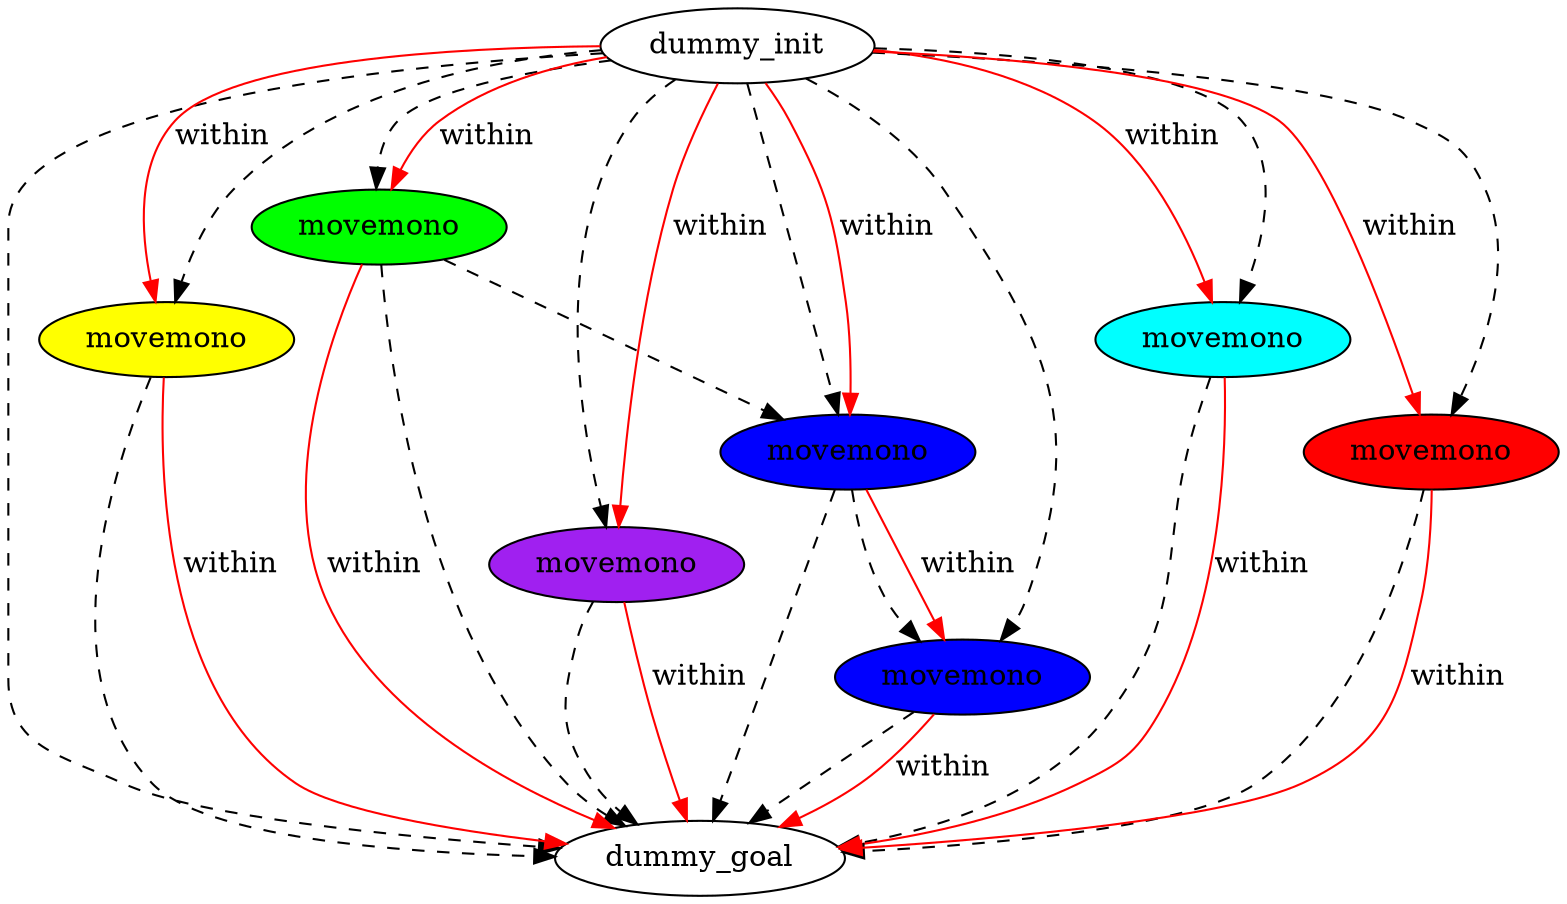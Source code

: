 digraph {
	"c1558519-8b1b-5ec0-06b7-6b7b80ebc316" [label=dummy_init fillcolor=white style=filled]
	"ea5a50d2-d726-9502-76e8-8c10cfe1493a" [label=dummy_goal fillcolor=white style=filled]
	"6bdeb394-394b-b23f-7c3b-e0a36ee73152" [label=movemono fillcolor=yellow style=filled]
	"288649d3-1c54-f3be-6d20-9bc687694750" [label=movemono fillcolor=green style=filled]
	"a28ff149-c5d6-b84a-623b-068f7d290eaf" [label=movemono fillcolor=purple style=filled]
	"45d23df1-63cd-acfa-202b-12b930489297" [label=movemono fillcolor=blue style=filled]
	"014cfc70-a53a-fa45-e3a5-f0c5aa081a51" [label=movemono fillcolor=blue style=filled]
	"a41c4a78-f367-7863-5d63-5821611c8132" [label=movemono fillcolor=cyan style=filled]
	"a2215782-7344-faad-6edc-3f4396cddf83" [label=movemono fillcolor=red style=filled]
	"288649d3-1c54-f3be-6d20-9bc687694750" -> "ea5a50d2-d726-9502-76e8-8c10cfe1493a" [color=black style=dashed]
	"c1558519-8b1b-5ec0-06b7-6b7b80ebc316" -> "014cfc70-a53a-fa45-e3a5-f0c5aa081a51" [color=black style=dashed]
	"6bdeb394-394b-b23f-7c3b-e0a36ee73152" -> "ea5a50d2-d726-9502-76e8-8c10cfe1493a" [color=black style=dashed]
	"a28ff149-c5d6-b84a-623b-068f7d290eaf" -> "ea5a50d2-d726-9502-76e8-8c10cfe1493a" [color=black style=dashed]
	"288649d3-1c54-f3be-6d20-9bc687694750" -> "014cfc70-a53a-fa45-e3a5-f0c5aa081a51" [color=black style=dashed]
	"c1558519-8b1b-5ec0-06b7-6b7b80ebc316" -> "a28ff149-c5d6-b84a-623b-068f7d290eaf" [color=black style=dashed]
	"c1558519-8b1b-5ec0-06b7-6b7b80ebc316" -> "ea5a50d2-d726-9502-76e8-8c10cfe1493a" [color=black style=dashed]
	"c1558519-8b1b-5ec0-06b7-6b7b80ebc316" -> "6bdeb394-394b-b23f-7c3b-e0a36ee73152" [color=black style=dashed]
	"014cfc70-a53a-fa45-e3a5-f0c5aa081a51" -> "ea5a50d2-d726-9502-76e8-8c10cfe1493a" [color=black style=dashed]
	"c1558519-8b1b-5ec0-06b7-6b7b80ebc316" -> "288649d3-1c54-f3be-6d20-9bc687694750" [color=black style=dashed]
	"45d23df1-63cd-acfa-202b-12b930489297" -> "ea5a50d2-d726-9502-76e8-8c10cfe1493a" [color=black style=dashed]
	"c1558519-8b1b-5ec0-06b7-6b7b80ebc316" -> "a2215782-7344-faad-6edc-3f4396cddf83" [color=black style=dashed]
	"c1558519-8b1b-5ec0-06b7-6b7b80ebc316" -> "a41c4a78-f367-7863-5d63-5821611c8132" [color=black style=dashed]
	"a41c4a78-f367-7863-5d63-5821611c8132" -> "ea5a50d2-d726-9502-76e8-8c10cfe1493a" [color=black style=dashed]
	"c1558519-8b1b-5ec0-06b7-6b7b80ebc316" -> "45d23df1-63cd-acfa-202b-12b930489297" [color=black style=dashed]
	"a2215782-7344-faad-6edc-3f4396cddf83" -> "ea5a50d2-d726-9502-76e8-8c10cfe1493a" [color=black style=dashed]
	"014cfc70-a53a-fa45-e3a5-f0c5aa081a51" -> "45d23df1-63cd-acfa-202b-12b930489297" [color=black style=dashed]
	"a41c4a78-f367-7863-5d63-5821611c8132" -> "ea5a50d2-d726-9502-76e8-8c10cfe1493a" [label=within color=red]
	"c1558519-8b1b-5ec0-06b7-6b7b80ebc316" -> "a41c4a78-f367-7863-5d63-5821611c8132" [label=within color=red]
	"c1558519-8b1b-5ec0-06b7-6b7b80ebc316" -> "a2215782-7344-faad-6edc-3f4396cddf83" [label=within color=red]
	"a2215782-7344-faad-6edc-3f4396cddf83" -> "ea5a50d2-d726-9502-76e8-8c10cfe1493a" [label=within color=red]
	"014cfc70-a53a-fa45-e3a5-f0c5aa081a51" -> "45d23df1-63cd-acfa-202b-12b930489297" [label=within color=red]
	"c1558519-8b1b-5ec0-06b7-6b7b80ebc316" -> "014cfc70-a53a-fa45-e3a5-f0c5aa081a51" [label=within color=red]
	"c1558519-8b1b-5ec0-06b7-6b7b80ebc316" -> "a28ff149-c5d6-b84a-623b-068f7d290eaf" [label=within color=red]
	"c1558519-8b1b-5ec0-06b7-6b7b80ebc316" -> "6bdeb394-394b-b23f-7c3b-e0a36ee73152" [label=within color=red]
	"45d23df1-63cd-acfa-202b-12b930489297" -> "ea5a50d2-d726-9502-76e8-8c10cfe1493a" [label=within color=red]
	"6bdeb394-394b-b23f-7c3b-e0a36ee73152" -> "ea5a50d2-d726-9502-76e8-8c10cfe1493a" [label=within color=red]
	"c1558519-8b1b-5ec0-06b7-6b7b80ebc316" -> "288649d3-1c54-f3be-6d20-9bc687694750" [label=within color=red]
	"a28ff149-c5d6-b84a-623b-068f7d290eaf" -> "ea5a50d2-d726-9502-76e8-8c10cfe1493a" [label=within color=red]
	"288649d3-1c54-f3be-6d20-9bc687694750" -> "ea5a50d2-d726-9502-76e8-8c10cfe1493a" [label=within color=red]
}
